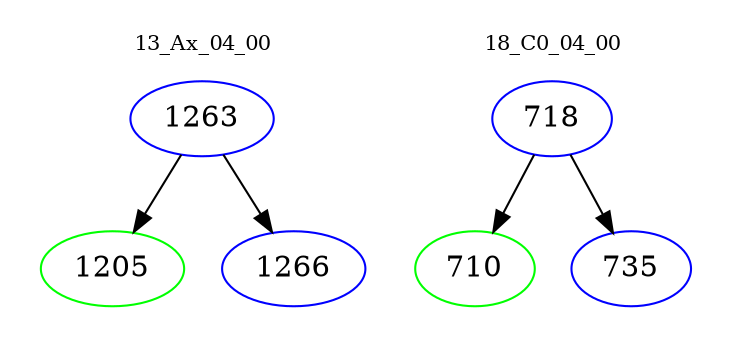 digraph{
subgraph cluster_0 {
color = white
label = "13_Ax_04_00";
fontsize=10;
T0_1263 [label="1263", color="blue"]
T0_1263 -> T0_1205 [color="black"]
T0_1205 [label="1205", color="green"]
T0_1263 -> T0_1266 [color="black"]
T0_1266 [label="1266", color="blue"]
}
subgraph cluster_1 {
color = white
label = "18_C0_04_00";
fontsize=10;
T1_718 [label="718", color="blue"]
T1_718 -> T1_710 [color="black"]
T1_710 [label="710", color="green"]
T1_718 -> T1_735 [color="black"]
T1_735 [label="735", color="blue"]
}
}
